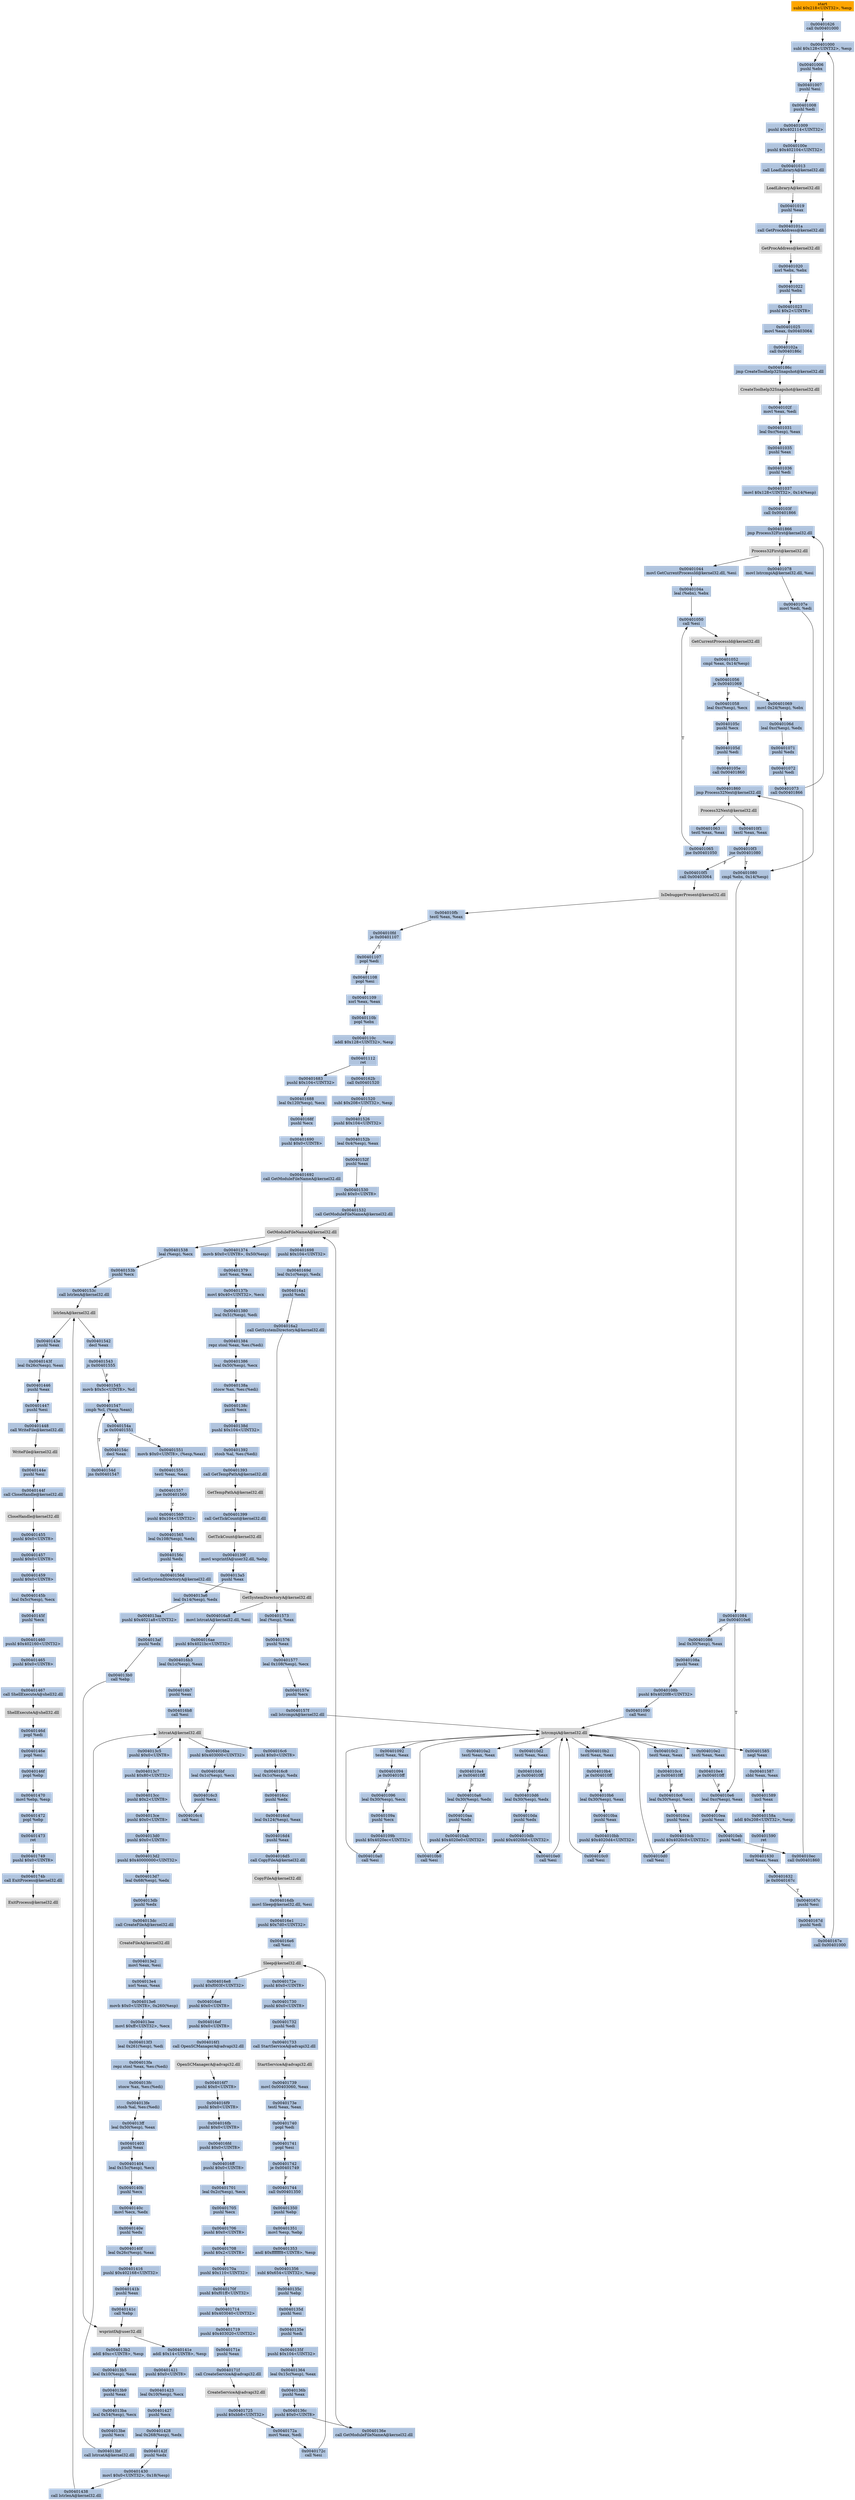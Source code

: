 digraph G {
node[shape=rectangle,style=filled,fillcolor=lightsteelblue,color=lightsteelblue]
bgcolor="transparent"
a0x00401620subl_0x218UINT32_esp[label="start\nsubl $0x218<UINT32>, %esp",fillcolor="orange",color="lightgrey"];
a0x00401626call_0x00401000[label="0x00401626\ncall 0x00401000"];
a0x00401000subl_0x128UINT32_esp[label="0x00401000\nsubl $0x128<UINT32>, %esp"];
a0x00401006pushl_ebx[label="0x00401006\npushl %ebx"];
a0x00401007pushl_esi[label="0x00401007\npushl %esi"];
a0x00401008pushl_edi[label="0x00401008\npushl %edi"];
a0x00401009pushl_0x402114UINT32[label="0x00401009\npushl $0x402114<UINT32>"];
a0x0040100epushl_0x402104UINT32[label="0x0040100e\npushl $0x402104<UINT32>"];
a0x00401013call_LoadLibraryA_kernel32_dll[label="0x00401013\ncall LoadLibraryA@kernel32.dll"];
LoadLibraryA_kernel32_dll[label="LoadLibraryA@kernel32.dll",fillcolor="lightgrey",color="lightgrey"];
a0x00401019pushl_eax[label="0x00401019\npushl %eax"];
a0x0040101acall_GetProcAddress_kernel32_dll[label="0x0040101a\ncall GetProcAddress@kernel32.dll"];
GetProcAddress_kernel32_dll[label="GetProcAddress@kernel32.dll",fillcolor="lightgrey",color="lightgrey"];
a0x00401020xorl_ebx_ebx[label="0x00401020\nxorl %ebx, %ebx"];
a0x00401022pushl_ebx[label="0x00401022\npushl %ebx"];
a0x00401023pushl_0x2UINT8[label="0x00401023\npushl $0x2<UINT8>"];
a0x00401025movl_eax_0x00403064[label="0x00401025\nmovl %eax, 0x00403064"];
a0x0040102acall_0x0040186c[label="0x0040102a\ncall 0x0040186c"];
a0x0040186cjmp_CreateToolhelp32Snapshot_kernel32_dll[label="0x0040186c\njmp CreateToolhelp32Snapshot@kernel32.dll"];
CreateToolhelp32Snapshot_kernel32_dll[label="CreateToolhelp32Snapshot@kernel32.dll",fillcolor="lightgrey",color="lightgrey"];
a0x0040102fmovl_eax_edi[label="0x0040102f\nmovl %eax, %edi"];
a0x00401031leal_0xcesp__eax[label="0x00401031\nleal 0xc(%esp), %eax"];
a0x00401035pushl_eax[label="0x00401035\npushl %eax"];
a0x00401036pushl_edi[label="0x00401036\npushl %edi"];
a0x00401037movl_0x128UINT32_0x14esp_[label="0x00401037\nmovl $0x128<UINT32>, 0x14(%esp)"];
a0x0040103fcall_0x00401866[label="0x0040103f\ncall 0x00401866"];
a0x00401866jmp_Process32First_kernel32_dll[label="0x00401866\njmp Process32First@kernel32.dll"];
Process32First_kernel32_dll[label="Process32First@kernel32.dll",fillcolor="lightgrey",color="lightgrey"];
a0x00401044movl_GetCurrentProcessId_kernel32_dll_esi[label="0x00401044\nmovl GetCurrentProcessId@kernel32.dll, %esi"];
a0x0040104aleal_ebx__ebx[label="0x0040104a\nleal (%ebx), %ebx"];
a0x00401050call_esi[label="0x00401050\ncall %esi"];
GetCurrentProcessId_kernel32_dll[label="GetCurrentProcessId@kernel32.dll",fillcolor="lightgrey",color="lightgrey"];
a0x00401052cmpl_eax_0x14esp_[label="0x00401052\ncmpl %eax, 0x14(%esp)"];
a0x00401056je_0x00401069[label="0x00401056\nje 0x00401069"];
a0x00401058leal_0xcesp__ecx[label="0x00401058\nleal 0xc(%esp), %ecx"];
a0x0040105cpushl_ecx[label="0x0040105c\npushl %ecx"];
a0x0040105dpushl_edi[label="0x0040105d\npushl %edi"];
a0x0040105ecall_0x00401860[label="0x0040105e\ncall 0x00401860"];
a0x00401860jmp_Process32Next_kernel32_dll[label="0x00401860\njmp Process32Next@kernel32.dll"];
Process32Next_kernel32_dll[label="Process32Next@kernel32.dll",fillcolor="lightgrey",color="lightgrey"];
a0x00401063testl_eax_eax[label="0x00401063\ntestl %eax, %eax"];
a0x00401065jne_0x00401050[label="0x00401065\njne 0x00401050"];
a0x00401069movl_0x24esp__ebx[label="0x00401069\nmovl 0x24(%esp), %ebx"];
a0x0040106dleal_0xcesp__edx[label="0x0040106d\nleal 0xc(%esp), %edx"];
a0x00401071pushl_edx[label="0x00401071\npushl %edx"];
a0x00401072pushl_edi[label="0x00401072\npushl %edi"];
a0x00401073call_0x00401866[label="0x00401073\ncall 0x00401866"];
a0x00401078movl_lstrcmpiA_kernel32_dll_esi[label="0x00401078\nmovl lstrcmpiA@kernel32.dll, %esi"];
a0x0040107emovl_edi_edi[label="0x0040107e\nmovl %edi, %edi"];
a0x00401080cmpl_ebx_0x14esp_[label="0x00401080\ncmpl %ebx, 0x14(%esp)"];
a0x00401084jne_0x004010e6[label="0x00401084\njne 0x004010e6"];
a0x004010e6leal_0xcesp__eax[label="0x004010e6\nleal 0xc(%esp), %eax"];
a0x004010eapushl_eax[label="0x004010ea\npushl %eax"];
a0x004010ebpushl_edi[label="0x004010eb\npushl %edi"];
a0x004010eccall_0x00401860[label="0x004010ec\ncall 0x00401860"];
a0x004010f1testl_eax_eax[label="0x004010f1\ntestl %eax, %eax"];
a0x004010f3jne_0x00401080[label="0x004010f3\njne 0x00401080"];
a0x00401086leal_0x30esp__eax[label="0x00401086\nleal 0x30(%esp), %eax"];
a0x0040108apushl_eax[label="0x0040108a\npushl %eax"];
a0x0040108bpushl_0x4020f8UINT32[label="0x0040108b\npushl $0x4020f8<UINT32>"];
a0x00401090call_esi[label="0x00401090\ncall %esi"];
lstrcmpiA_kernel32_dll[label="lstrcmpiA@kernel32.dll",fillcolor="lightgrey",color="lightgrey"];
a0x00401092testl_eax_eax[label="0x00401092\ntestl %eax, %eax"];
a0x00401094je_0x004010ff[label="0x00401094\nje 0x004010ff"];
a0x00401096leal_0x30esp__ecx[label="0x00401096\nleal 0x30(%esp), %ecx"];
a0x0040109apushl_ecx[label="0x0040109a\npushl %ecx"];
a0x0040109bpushl_0x4020ecUINT32[label="0x0040109b\npushl $0x4020ec<UINT32>"];
a0x004010a0call_esi[label="0x004010a0\ncall %esi"];
a0x004010a2testl_eax_eax[label="0x004010a2\ntestl %eax, %eax"];
a0x004010a4je_0x004010ff[label="0x004010a4\nje 0x004010ff"];
a0x004010a6leal_0x30esp__edx[label="0x004010a6\nleal 0x30(%esp), %edx"];
a0x004010aapushl_edx[label="0x004010aa\npushl %edx"];
a0x004010abpushl_0x4020e0UINT32[label="0x004010ab\npushl $0x4020e0<UINT32>"];
a0x004010b0call_esi[label="0x004010b0\ncall %esi"];
a0x004010b2testl_eax_eax[label="0x004010b2\ntestl %eax, %eax"];
a0x004010b4je_0x004010ff[label="0x004010b4\nje 0x004010ff"];
a0x004010b6leal_0x30esp__eax[label="0x004010b6\nleal 0x30(%esp), %eax"];
a0x004010bapushl_eax[label="0x004010ba\npushl %eax"];
a0x004010bbpushl_0x4020d4UINT32[label="0x004010bb\npushl $0x4020d4<UINT32>"];
a0x004010c0call_esi[label="0x004010c0\ncall %esi"];
a0x004010c2testl_eax_eax[label="0x004010c2\ntestl %eax, %eax"];
a0x004010c4je_0x004010ff[label="0x004010c4\nje 0x004010ff"];
a0x004010c6leal_0x30esp__ecx[label="0x004010c6\nleal 0x30(%esp), %ecx"];
a0x004010capushl_ecx[label="0x004010ca\npushl %ecx"];
a0x004010cbpushl_0x4020c8UINT32[label="0x004010cb\npushl $0x4020c8<UINT32>"];
a0x004010d0call_esi[label="0x004010d0\ncall %esi"];
a0x004010d2testl_eax_eax[label="0x004010d2\ntestl %eax, %eax"];
a0x004010d4je_0x004010ff[label="0x004010d4\nje 0x004010ff"];
a0x004010d6leal_0x30esp__edx[label="0x004010d6\nleal 0x30(%esp), %edx"];
a0x004010dapushl_edx[label="0x004010da\npushl %edx"];
a0x004010dbpushl_0x4020b8UINT32[label="0x004010db\npushl $0x4020b8<UINT32>"];
a0x004010e0call_esi[label="0x004010e0\ncall %esi"];
a0x004010e2testl_eax_eax[label="0x004010e2\ntestl %eax, %eax"];
a0x004010e4je_0x004010ff[label="0x004010e4\nje 0x004010ff"];
a0x004010f5call_0x00403064[label="0x004010f5\ncall 0x00403064"];
IsDebuggerPresent_kernel32_dll[label="IsDebuggerPresent@kernel32.dll",fillcolor="lightgrey",color="lightgrey"];
a0x004010fbtestl_eax_eax[label="0x004010fb\ntestl %eax, %eax"];
a0x004010fdje_0x00401107[label="0x004010fd\nje 0x00401107"];
a0x00401107popl_edi[label="0x00401107\npopl %edi"];
a0x00401108popl_esi[label="0x00401108\npopl %esi"];
a0x00401109xorl_eax_eax[label="0x00401109\nxorl %eax, %eax"];
a0x0040110bpopl_ebx[label="0x0040110b\npopl %ebx"];
a0x0040110caddl_0x128UINT32_esp[label="0x0040110c\naddl $0x128<UINT32>, %esp"];
a0x00401112ret[label="0x00401112\nret"];
a0x0040162bcall_0x00401520[label="0x0040162b\ncall 0x00401520"];
a0x00401520subl_0x208UINT32_esp[label="0x00401520\nsubl $0x208<UINT32>, %esp"];
a0x00401526pushl_0x104UINT32[label="0x00401526\npushl $0x104<UINT32>"];
a0x0040152bleal_0x4esp__eax[label="0x0040152b\nleal 0x4(%esp), %eax"];
a0x0040152fpushl_eax[label="0x0040152f\npushl %eax"];
a0x00401530pushl_0x0UINT8[label="0x00401530\npushl $0x0<UINT8>"];
a0x00401532call_GetModuleFileNameA_kernel32_dll[label="0x00401532\ncall GetModuleFileNameA@kernel32.dll"];
GetModuleFileNameA_kernel32_dll[label="GetModuleFileNameA@kernel32.dll",fillcolor="lightgrey",color="lightgrey"];
a0x00401538leal_esp__ecx[label="0x00401538\nleal (%esp), %ecx"];
a0x0040153bpushl_ecx[label="0x0040153b\npushl %ecx"];
a0x0040153ccall_lstrlenA_kernel32_dll[label="0x0040153c\ncall lstrlenA@kernel32.dll"];
lstrlenA_kernel32_dll[label="lstrlenA@kernel32.dll",fillcolor="lightgrey",color="lightgrey"];
a0x00401542decl_eax[label="0x00401542\ndecl %eax"];
a0x00401543js_0x00401555[label="0x00401543\njs 0x00401555"];
a0x00401545movb_0x5cUINT8_cl[label="0x00401545\nmovb $0x5c<UINT8>, %cl"];
a0x00401547cmpb_cl_espeax_[label="0x00401547\ncmpb %cl, (%esp,%eax)"];
a0x0040154aje_0x00401551[label="0x0040154a\nje 0x00401551"];
a0x0040154cdecl_eax[label="0x0040154c\ndecl %eax"];
a0x0040154djns_0x00401547[label="0x0040154d\njns 0x00401547"];
a0x00401551movb_0x0UINT8_espeax_[label="0x00401551\nmovb $0x0<UINT8>, (%esp,%eax)"];
a0x00401555testl_eax_eax[label="0x00401555\ntestl %eax, %eax"];
a0x00401557jne_0x00401560[label="0x00401557\njne 0x00401560"];
a0x00401560pushl_0x104UINT32[label="0x00401560\npushl $0x104<UINT32>"];
a0x00401565leal_0x108esp__edx[label="0x00401565\nleal 0x108(%esp), %edx"];
a0x0040156cpushl_edx[label="0x0040156c\npushl %edx"];
a0x0040156dcall_GetSystemDirectoryA_kernel32_dll[label="0x0040156d\ncall GetSystemDirectoryA@kernel32.dll"];
GetSystemDirectoryA_kernel32_dll[label="GetSystemDirectoryA@kernel32.dll",fillcolor="lightgrey",color="lightgrey"];
a0x00401573leal_esp__eax[label="0x00401573\nleal (%esp), %eax"];
a0x00401576pushl_eax[label="0x00401576\npushl %eax"];
a0x00401577leal_0x108esp__ecx[label="0x00401577\nleal 0x108(%esp), %ecx"];
a0x0040157epushl_ecx[label="0x0040157e\npushl %ecx"];
a0x0040157fcall_lstrcmpiA_kernel32_dll[label="0x0040157f\ncall lstrcmpiA@kernel32.dll"];
a0x00401585negl_eax[label="0x00401585\nnegl %eax"];
a0x00401587sbbl_eax_eax[label="0x00401587\nsbbl %eax, %eax"];
a0x00401589incl_eax[label="0x00401589\nincl %eax"];
a0x0040158aaddl_0x208UINT32_esp[label="0x0040158a\naddl $0x208<UINT32>, %esp"];
a0x00401590ret[label="0x00401590\nret"];
a0x00401630testl_eax_eax[label="0x00401630\ntestl %eax, %eax"];
a0x00401632je_0x0040167c[label="0x00401632\nje 0x0040167c"];
a0x0040167cpushl_esi[label="0x0040167c\npushl %esi"];
a0x0040167dpushl_edi[label="0x0040167d\npushl %edi"];
a0x0040167ecall_0x00401000[label="0x0040167e\ncall 0x00401000"];
a0x00401683pushl_0x104UINT32[label="0x00401683\npushl $0x104<UINT32>"];
a0x00401688leal_0x120esp__ecx[label="0x00401688\nleal 0x120(%esp), %ecx"];
a0x0040168fpushl_ecx[label="0x0040168f\npushl %ecx"];
a0x00401690pushl_0x0UINT8[label="0x00401690\npushl $0x0<UINT8>"];
a0x00401692call_GetModuleFileNameA_kernel32_dll[label="0x00401692\ncall GetModuleFileNameA@kernel32.dll"];
a0x00401698pushl_0x104UINT32[label="0x00401698\npushl $0x104<UINT32>"];
a0x0040169dleal_0x1cesp__edx[label="0x0040169d\nleal 0x1c(%esp), %edx"];
a0x004016a1pushl_edx[label="0x004016a1\npushl %edx"];
a0x004016a2call_GetSystemDirectoryA_kernel32_dll[label="0x004016a2\ncall GetSystemDirectoryA@kernel32.dll"];
a0x004016a8movl_lstrcatA_kernel32_dll_esi[label="0x004016a8\nmovl lstrcatA@kernel32.dll, %esi"];
a0x004016aepushl_0x4021bcUINT32[label="0x004016ae\npushl $0x4021bc<UINT32>"];
a0x004016b3leal_0x1cesp__eax[label="0x004016b3\nleal 0x1c(%esp), %eax"];
a0x004016b7pushl_eax[label="0x004016b7\npushl %eax"];
a0x004016b8call_esi[label="0x004016b8\ncall %esi"];
lstrcatA_kernel32_dll[label="lstrcatA@kernel32.dll",fillcolor="lightgrey",color="lightgrey"];
a0x004016bapushl_0x403000UINT32[label="0x004016ba\npushl $0x403000<UINT32>"];
a0x004016bfleal_0x1cesp__ecx[label="0x004016bf\nleal 0x1c(%esp), %ecx"];
a0x004016c3pushl_ecx[label="0x004016c3\npushl %ecx"];
a0x004016c4call_esi[label="0x004016c4\ncall %esi"];
a0x004016c6pushl_0x0UINT8[label="0x004016c6\npushl $0x0<UINT8>"];
a0x004016c8leal_0x1cesp__edx[label="0x004016c8\nleal 0x1c(%esp), %edx"];
a0x004016ccpushl_edx[label="0x004016cc\npushl %edx"];
a0x004016cdleal_0x124esp__eax[label="0x004016cd\nleal 0x124(%esp), %eax"];
a0x004016d4pushl_eax[label="0x004016d4\npushl %eax"];
a0x004016d5call_CopyFileA_kernel32_dll[label="0x004016d5\ncall CopyFileA@kernel32.dll"];
CopyFileA_kernel32_dll[label="CopyFileA@kernel32.dll",fillcolor="lightgrey",color="lightgrey"];
a0x004016dbmovl_Sleep_kernel32_dll_esi[label="0x004016db\nmovl Sleep@kernel32.dll, %esi"];
a0x004016e1pushl_0x7d0UINT32[label="0x004016e1\npushl $0x7d0<UINT32>"];
a0x004016e6call_esi[label="0x004016e6\ncall %esi"];
Sleep_kernel32_dll[label="Sleep@kernel32.dll",fillcolor="lightgrey",color="lightgrey"];
a0x004016e8pushl_0xf003fUINT32[label="0x004016e8\npushl $0xf003f<UINT32>"];
a0x004016edpushl_0x0UINT8[label="0x004016ed\npushl $0x0<UINT8>"];
a0x004016efpushl_0x0UINT8[label="0x004016ef\npushl $0x0<UINT8>"];
a0x004016f1call_OpenSCManagerA_advapi32_dll[label="0x004016f1\ncall OpenSCManagerA@advapi32.dll"];
OpenSCManagerA_advapi32_dll[label="OpenSCManagerA@advapi32.dll",fillcolor="lightgrey",color="lightgrey"];
a0x004016f7pushl_0x0UINT8[label="0x004016f7\npushl $0x0<UINT8>"];
a0x004016f9pushl_0x0UINT8[label="0x004016f9\npushl $0x0<UINT8>"];
a0x004016fbpushl_0x0UINT8[label="0x004016fb\npushl $0x0<UINT8>"];
a0x004016fdpushl_0x0UINT8[label="0x004016fd\npushl $0x0<UINT8>"];
a0x004016ffpushl_0x0UINT8[label="0x004016ff\npushl $0x0<UINT8>"];
a0x00401701leal_0x2cesp__ecx[label="0x00401701\nleal 0x2c(%esp), %ecx"];
a0x00401705pushl_ecx[label="0x00401705\npushl %ecx"];
a0x00401706pushl_0x0UINT8[label="0x00401706\npushl $0x0<UINT8>"];
a0x00401708pushl_0x2UINT8[label="0x00401708\npushl $0x2<UINT8>"];
a0x0040170apushl_0x110UINT32[label="0x0040170a\npushl $0x110<UINT32>"];
a0x0040170fpushl_0xf01ffUINT32[label="0x0040170f\npushl $0xf01ff<UINT32>"];
a0x00401714pushl_0x403040UINT32[label="0x00401714\npushl $0x403040<UINT32>"];
a0x00401719pushl_0x403020UINT32[label="0x00401719\npushl $0x403020<UINT32>"];
a0x0040171epushl_eax[label="0x0040171e\npushl %eax"];
a0x0040171fcall_CreateServiceA_advapi32_dll[label="0x0040171f\ncall CreateServiceA@advapi32.dll"];
CreateServiceA_advapi32_dll[label="CreateServiceA@advapi32.dll",fillcolor="lightgrey",color="lightgrey"];
a0x00401725pushl_0xbb8UINT32[label="0x00401725\npushl $0xbb8<UINT32>"];
a0x0040172amovl_eax_edi[label="0x0040172a\nmovl %eax, %edi"];
a0x0040172ccall_esi[label="0x0040172c\ncall %esi"];
a0x0040172epushl_0x0UINT8[label="0x0040172e\npushl $0x0<UINT8>"];
a0x00401730pushl_0x0UINT8[label="0x00401730\npushl $0x0<UINT8>"];
a0x00401732pushl_edi[label="0x00401732\npushl %edi"];
a0x00401733call_StartServiceA_advapi32_dll[label="0x00401733\ncall StartServiceA@advapi32.dll"];
StartServiceA_advapi32_dll[label="StartServiceA@advapi32.dll",fillcolor="lightgrey",color="lightgrey"];
a0x00401739movl_0x00403060_eax[label="0x00401739\nmovl 0x00403060, %eax"];
a0x0040173etestl_eax_eax[label="0x0040173e\ntestl %eax, %eax"];
a0x00401740popl_edi[label="0x00401740\npopl %edi"];
a0x00401741popl_esi[label="0x00401741\npopl %esi"];
a0x00401742je_0x00401749[label="0x00401742\nje 0x00401749"];
a0x00401744call_0x00401350[label="0x00401744\ncall 0x00401350"];
a0x00401350pushl_ebp[label="0x00401350\npushl %ebp"];
a0x00401351movl_esp_ebp[label="0x00401351\nmovl %esp, %ebp"];
a0x00401353andl_0xfffffff8UINT8_esp[label="0x00401353\nandl $0xfffffff8<UINT8>, %esp"];
a0x00401356subl_0x654UINT32_esp[label="0x00401356\nsubl $0x654<UINT32>, %esp"];
a0x0040135cpushl_ebp[label="0x0040135c\npushl %ebp"];
a0x0040135dpushl_esi[label="0x0040135d\npushl %esi"];
a0x0040135epushl_edi[label="0x0040135e\npushl %edi"];
a0x0040135fpushl_0x104UINT32[label="0x0040135f\npushl $0x104<UINT32>"];
a0x00401364leal_0x15cesp__eax[label="0x00401364\nleal 0x15c(%esp), %eax"];
a0x0040136bpushl_eax[label="0x0040136b\npushl %eax"];
a0x0040136cpushl_0x0UINT8[label="0x0040136c\npushl $0x0<UINT8>"];
a0x0040136ecall_GetModuleFileNameA_kernel32_dll[label="0x0040136e\ncall GetModuleFileNameA@kernel32.dll"];
a0x00401374movb_0x0UINT8_0x50esp_[label="0x00401374\nmovb $0x0<UINT8>, 0x50(%esp)"];
a0x00401379xorl_eax_eax[label="0x00401379\nxorl %eax, %eax"];
a0x0040137bmovl_0x40UINT32_ecx[label="0x0040137b\nmovl $0x40<UINT32>, %ecx"];
a0x00401380leal_0x51esp__edi[label="0x00401380\nleal 0x51(%esp), %edi"];
a0x00401384repz_stosl_eax_es_edi_[label="0x00401384\nrepz stosl %eax, %es:(%edi)"];
a0x00401386leal_0x50esp__ecx[label="0x00401386\nleal 0x50(%esp), %ecx"];
a0x0040138astosw_ax_es_edi_[label="0x0040138a\nstosw %ax, %es:(%edi)"];
a0x0040138cpushl_ecx[label="0x0040138c\npushl %ecx"];
a0x0040138dpushl_0x104UINT32[label="0x0040138d\npushl $0x104<UINT32>"];
a0x00401392stosb_al_es_edi_[label="0x00401392\nstosb %al, %es:(%edi)"];
a0x00401393call_GetTempPathA_kernel32_dll[label="0x00401393\ncall GetTempPathA@kernel32.dll"];
GetTempPathA_kernel32_dll[label="GetTempPathA@kernel32.dll",fillcolor="lightgrey",color="lightgrey"];
a0x00401399call_GetTickCount_kernel32_dll[label="0x00401399\ncall GetTickCount@kernel32.dll"];
GetTickCount_kernel32_dll[label="GetTickCount@kernel32.dll",fillcolor="lightgrey",color="lightgrey"];
a0x0040139fmovl_wsprintfA_user32_dll_ebp[label="0x0040139f\nmovl wsprintfA@user32.dll, %ebp"];
a0x004013a5pushl_eax[label="0x004013a5\npushl %eax"];
a0x004013a6leal_0x14esp__edx[label="0x004013a6\nleal 0x14(%esp), %edx"];
a0x004013aapushl_0x4021a8UINT32[label="0x004013aa\npushl $0x4021a8<UINT32>"];
a0x004013afpushl_edx[label="0x004013af\npushl %edx"];
a0x004013b0call_ebp[label="0x004013b0\ncall %ebp"];
wsprintfA_user32_dll[label="wsprintfA@user32.dll",fillcolor="lightgrey",color="lightgrey"];
a0x004013b2addl_0xcUINT8_esp[label="0x004013b2\naddl $0xc<UINT8>, %esp"];
a0x004013b5leal_0x10esp__eax[label="0x004013b5\nleal 0x10(%esp), %eax"];
a0x004013b9pushl_eax[label="0x004013b9\npushl %eax"];
a0x004013baleal_0x54esp__ecx[label="0x004013ba\nleal 0x54(%esp), %ecx"];
a0x004013bepushl_ecx[label="0x004013be\npushl %ecx"];
a0x004013bfcall_lstrcatA_kernel32_dll[label="0x004013bf\ncall lstrcatA@kernel32.dll"];
a0x004013c5pushl_0x0UINT8[label="0x004013c5\npushl $0x0<UINT8>"];
a0x004013c7pushl_0x80UINT32[label="0x004013c7\npushl $0x80<UINT32>"];
a0x004013ccpushl_0x2UINT8[label="0x004013cc\npushl $0x2<UINT8>"];
a0x004013cepushl_0x0UINT8[label="0x004013ce\npushl $0x0<UINT8>"];
a0x004013d0pushl_0x0UINT8[label="0x004013d0\npushl $0x0<UINT8>"];
a0x004013d2pushl_0x40000000UINT32[label="0x004013d2\npushl $0x40000000<UINT32>"];
a0x004013d7leal_0x68esp__edx[label="0x004013d7\nleal 0x68(%esp), %edx"];
a0x004013dbpushl_edx[label="0x004013db\npushl %edx"];
a0x004013dccall_CreateFileA_kernel32_dll[label="0x004013dc\ncall CreateFileA@kernel32.dll"];
CreateFileA_kernel32_dll[label="CreateFileA@kernel32.dll",fillcolor="lightgrey",color="lightgrey"];
a0x004013e2movl_eax_esi[label="0x004013e2\nmovl %eax, %esi"];
a0x004013e4xorl_eax_eax[label="0x004013e4\nxorl %eax, %eax"];
a0x004013e6movb_0x0UINT8_0x260esp_[label="0x004013e6\nmovb $0x0<UINT8>, 0x260(%esp)"];
a0x004013eemovl_0xffUINT32_ecx[label="0x004013ee\nmovl $0xff<UINT32>, %ecx"];
a0x004013f3leal_0x261esp__edi[label="0x004013f3\nleal 0x261(%esp), %edi"];
a0x004013farepz_stosl_eax_es_edi_[label="0x004013fa\nrepz stosl %eax, %es:(%edi)"];
a0x004013fcstosw_ax_es_edi_[label="0x004013fc\nstosw %ax, %es:(%edi)"];
a0x004013festosb_al_es_edi_[label="0x004013fe\nstosb %al, %es:(%edi)"];
a0x004013ffleal_0x50esp__eax[label="0x004013ff\nleal 0x50(%esp), %eax"];
a0x00401403pushl_eax[label="0x00401403\npushl %eax"];
a0x00401404leal_0x15cesp__ecx[label="0x00401404\nleal 0x15c(%esp), %ecx"];
a0x0040140bpushl_ecx[label="0x0040140b\npushl %ecx"];
a0x0040140cmovl_ecx_edx[label="0x0040140c\nmovl %ecx, %edx"];
a0x0040140epushl_edx[label="0x0040140e\npushl %edx"];
a0x0040140fleal_0x26cesp__eax[label="0x0040140f\nleal 0x26c(%esp), %eax"];
a0x00401416pushl_0x402168UINT32[label="0x00401416\npushl $0x402168<UINT32>"];
a0x0040141bpushl_eax[label="0x0040141b\npushl %eax"];
a0x0040141ccall_ebp[label="0x0040141c\ncall %ebp"];
a0x0040141eaddl_0x14UINT8_esp[label="0x0040141e\naddl $0x14<UINT8>, %esp"];
a0x00401421pushl_0x0UINT8[label="0x00401421\npushl $0x0<UINT8>"];
a0x00401423leal_0x10esp__ecx[label="0x00401423\nleal 0x10(%esp), %ecx"];
a0x00401427pushl_ecx[label="0x00401427\npushl %ecx"];
a0x00401428leal_0x268esp__edx[label="0x00401428\nleal 0x268(%esp), %edx"];
a0x0040142fpushl_edx[label="0x0040142f\npushl %edx"];
a0x00401430movl_0x0UINT32_0x18esp_[label="0x00401430\nmovl $0x0<UINT32>, 0x18(%esp)"];
a0x00401438call_lstrlenA_kernel32_dll[label="0x00401438\ncall lstrlenA@kernel32.dll"];
a0x0040143epushl_eax[label="0x0040143e\npushl %eax"];
a0x0040143fleal_0x26cesp__eax[label="0x0040143f\nleal 0x26c(%esp), %eax"];
a0x00401446pushl_eax[label="0x00401446\npushl %eax"];
a0x00401447pushl_esi[label="0x00401447\npushl %esi"];
a0x00401448call_WriteFile_kernel32_dll[label="0x00401448\ncall WriteFile@kernel32.dll"];
WriteFile_kernel32_dll[label="WriteFile@kernel32.dll",fillcolor="lightgrey",color="lightgrey"];
a0x0040144epushl_esi[label="0x0040144e\npushl %esi"];
a0x0040144fcall_CloseHandle_kernel32_dll[label="0x0040144f\ncall CloseHandle@kernel32.dll"];
CloseHandle_kernel32_dll[label="CloseHandle@kernel32.dll",fillcolor="lightgrey",color="lightgrey"];
a0x00401455pushl_0x0UINT8[label="0x00401455\npushl $0x0<UINT8>"];
a0x00401457pushl_0x0UINT8[label="0x00401457\npushl $0x0<UINT8>"];
a0x00401459pushl_0x0UINT8[label="0x00401459\npushl $0x0<UINT8>"];
a0x0040145bleal_0x5cesp__ecx[label="0x0040145b\nleal 0x5c(%esp), %ecx"];
a0x0040145fpushl_ecx[label="0x0040145f\npushl %ecx"];
a0x00401460pushl_0x402160UINT32[label="0x00401460\npushl $0x402160<UINT32>"];
a0x00401465pushl_0x0UINT8[label="0x00401465\npushl $0x0<UINT8>"];
a0x00401467call_ShellExecuteA_shell32_dll[label="0x00401467\ncall ShellExecuteA@shell32.dll"];
ShellExecuteA_shell32_dll[label="ShellExecuteA@shell32.dll",fillcolor="lightgrey",color="lightgrey"];
a0x0040146dpopl_edi[label="0x0040146d\npopl %edi"];
a0x0040146epopl_esi[label="0x0040146e\npopl %esi"];
a0x0040146fpopl_ebp[label="0x0040146f\npopl %ebp"];
a0x00401470movl_ebp_esp[label="0x00401470\nmovl %ebp, %esp"];
a0x00401472popl_ebp[label="0x00401472\npopl %ebp"];
a0x00401473ret[label="0x00401473\nret"];
a0x00401749pushl_0x0UINT8[label="0x00401749\npushl $0x0<UINT8>"];
a0x0040174bcall_ExitProcess_kernel32_dll[label="0x0040174b\ncall ExitProcess@kernel32.dll"];
ExitProcess_kernel32_dll[label="ExitProcess@kernel32.dll",fillcolor="lightgrey",color="lightgrey"];
a0x00401620subl_0x218UINT32_esp -> a0x00401626call_0x00401000 [color="#000000"];
a0x00401626call_0x00401000 -> a0x00401000subl_0x128UINT32_esp [color="#000000"];
a0x00401000subl_0x128UINT32_esp -> a0x00401006pushl_ebx [color="#000000"];
a0x00401006pushl_ebx -> a0x00401007pushl_esi [color="#000000"];
a0x00401007pushl_esi -> a0x00401008pushl_edi [color="#000000"];
a0x00401008pushl_edi -> a0x00401009pushl_0x402114UINT32 [color="#000000"];
a0x00401009pushl_0x402114UINT32 -> a0x0040100epushl_0x402104UINT32 [color="#000000"];
a0x0040100epushl_0x402104UINT32 -> a0x00401013call_LoadLibraryA_kernel32_dll [color="#000000"];
a0x00401013call_LoadLibraryA_kernel32_dll -> LoadLibraryA_kernel32_dll [color="#000000"];
LoadLibraryA_kernel32_dll -> a0x00401019pushl_eax [color="#000000"];
a0x00401019pushl_eax -> a0x0040101acall_GetProcAddress_kernel32_dll [color="#000000"];
a0x0040101acall_GetProcAddress_kernel32_dll -> GetProcAddress_kernel32_dll [color="#000000"];
GetProcAddress_kernel32_dll -> a0x00401020xorl_ebx_ebx [color="#000000"];
a0x00401020xorl_ebx_ebx -> a0x00401022pushl_ebx [color="#000000"];
a0x00401022pushl_ebx -> a0x00401023pushl_0x2UINT8 [color="#000000"];
a0x00401023pushl_0x2UINT8 -> a0x00401025movl_eax_0x00403064 [color="#000000"];
a0x00401025movl_eax_0x00403064 -> a0x0040102acall_0x0040186c [color="#000000"];
a0x0040102acall_0x0040186c -> a0x0040186cjmp_CreateToolhelp32Snapshot_kernel32_dll [color="#000000"];
a0x0040186cjmp_CreateToolhelp32Snapshot_kernel32_dll -> CreateToolhelp32Snapshot_kernel32_dll [color="#000000"];
CreateToolhelp32Snapshot_kernel32_dll -> a0x0040102fmovl_eax_edi [color="#000000"];
a0x0040102fmovl_eax_edi -> a0x00401031leal_0xcesp__eax [color="#000000"];
a0x00401031leal_0xcesp__eax -> a0x00401035pushl_eax [color="#000000"];
a0x00401035pushl_eax -> a0x00401036pushl_edi [color="#000000"];
a0x00401036pushl_edi -> a0x00401037movl_0x128UINT32_0x14esp_ [color="#000000"];
a0x00401037movl_0x128UINT32_0x14esp_ -> a0x0040103fcall_0x00401866 [color="#000000"];
a0x0040103fcall_0x00401866 -> a0x00401866jmp_Process32First_kernel32_dll [color="#000000"];
a0x00401866jmp_Process32First_kernel32_dll -> Process32First_kernel32_dll [color="#000000"];
Process32First_kernel32_dll -> a0x00401044movl_GetCurrentProcessId_kernel32_dll_esi [color="#000000"];
a0x00401044movl_GetCurrentProcessId_kernel32_dll_esi -> a0x0040104aleal_ebx__ebx [color="#000000"];
a0x0040104aleal_ebx__ebx -> a0x00401050call_esi [color="#000000"];
a0x00401050call_esi -> GetCurrentProcessId_kernel32_dll [color="#000000"];
GetCurrentProcessId_kernel32_dll -> a0x00401052cmpl_eax_0x14esp_ [color="#000000"];
a0x00401052cmpl_eax_0x14esp_ -> a0x00401056je_0x00401069 [color="#000000"];
a0x00401056je_0x00401069 -> a0x00401058leal_0xcesp__ecx [color="#000000",label="F"];
a0x00401058leal_0xcesp__ecx -> a0x0040105cpushl_ecx [color="#000000"];
a0x0040105cpushl_ecx -> a0x0040105dpushl_edi [color="#000000"];
a0x0040105dpushl_edi -> a0x0040105ecall_0x00401860 [color="#000000"];
a0x0040105ecall_0x00401860 -> a0x00401860jmp_Process32Next_kernel32_dll [color="#000000"];
a0x00401860jmp_Process32Next_kernel32_dll -> Process32Next_kernel32_dll [color="#000000"];
Process32Next_kernel32_dll -> a0x00401063testl_eax_eax [color="#000000"];
a0x00401063testl_eax_eax -> a0x00401065jne_0x00401050 [color="#000000"];
a0x00401065jne_0x00401050 -> a0x00401050call_esi [color="#000000",label="T"];
a0x00401056je_0x00401069 -> a0x00401069movl_0x24esp__ebx [color="#000000",label="T"];
a0x00401069movl_0x24esp__ebx -> a0x0040106dleal_0xcesp__edx [color="#000000"];
a0x0040106dleal_0xcesp__edx -> a0x00401071pushl_edx [color="#000000"];
a0x00401071pushl_edx -> a0x00401072pushl_edi [color="#000000"];
a0x00401072pushl_edi -> a0x00401073call_0x00401866 [color="#000000"];
a0x00401073call_0x00401866 -> a0x00401866jmp_Process32First_kernel32_dll [color="#000000"];
Process32First_kernel32_dll -> a0x00401078movl_lstrcmpiA_kernel32_dll_esi [color="#000000"];
a0x00401078movl_lstrcmpiA_kernel32_dll_esi -> a0x0040107emovl_edi_edi [color="#000000"];
a0x0040107emovl_edi_edi -> a0x00401080cmpl_ebx_0x14esp_ [color="#000000"];
a0x00401080cmpl_ebx_0x14esp_ -> a0x00401084jne_0x004010e6 [color="#000000"];
a0x00401084jne_0x004010e6 -> a0x004010e6leal_0xcesp__eax [color="#000000",label="T"];
a0x004010e6leal_0xcesp__eax -> a0x004010eapushl_eax [color="#000000"];
a0x004010eapushl_eax -> a0x004010ebpushl_edi [color="#000000"];
a0x004010ebpushl_edi -> a0x004010eccall_0x00401860 [color="#000000"];
a0x004010eccall_0x00401860 -> a0x00401860jmp_Process32Next_kernel32_dll [color="#000000"];
Process32Next_kernel32_dll -> a0x004010f1testl_eax_eax [color="#000000"];
a0x004010f1testl_eax_eax -> a0x004010f3jne_0x00401080 [color="#000000"];
a0x004010f3jne_0x00401080 -> a0x00401080cmpl_ebx_0x14esp_ [color="#000000",label="T"];
a0x00401084jne_0x004010e6 -> a0x00401086leal_0x30esp__eax [color="#000000",label="F"];
a0x00401086leal_0x30esp__eax -> a0x0040108apushl_eax [color="#000000"];
a0x0040108apushl_eax -> a0x0040108bpushl_0x4020f8UINT32 [color="#000000"];
a0x0040108bpushl_0x4020f8UINT32 -> a0x00401090call_esi [color="#000000"];
a0x00401090call_esi -> lstrcmpiA_kernel32_dll [color="#000000"];
lstrcmpiA_kernel32_dll -> a0x00401092testl_eax_eax [color="#000000"];
a0x00401092testl_eax_eax -> a0x00401094je_0x004010ff [color="#000000"];
a0x00401094je_0x004010ff -> a0x00401096leal_0x30esp__ecx [color="#000000",label="F"];
a0x00401096leal_0x30esp__ecx -> a0x0040109apushl_ecx [color="#000000"];
a0x0040109apushl_ecx -> a0x0040109bpushl_0x4020ecUINT32 [color="#000000"];
a0x0040109bpushl_0x4020ecUINT32 -> a0x004010a0call_esi [color="#000000"];
a0x004010a0call_esi -> lstrcmpiA_kernel32_dll [color="#000000"];
lstrcmpiA_kernel32_dll -> a0x004010a2testl_eax_eax [color="#000000"];
a0x004010a2testl_eax_eax -> a0x004010a4je_0x004010ff [color="#000000"];
a0x004010a4je_0x004010ff -> a0x004010a6leal_0x30esp__edx [color="#000000",label="F"];
a0x004010a6leal_0x30esp__edx -> a0x004010aapushl_edx [color="#000000"];
a0x004010aapushl_edx -> a0x004010abpushl_0x4020e0UINT32 [color="#000000"];
a0x004010abpushl_0x4020e0UINT32 -> a0x004010b0call_esi [color="#000000"];
a0x004010b0call_esi -> lstrcmpiA_kernel32_dll [color="#000000"];
lstrcmpiA_kernel32_dll -> a0x004010b2testl_eax_eax [color="#000000"];
a0x004010b2testl_eax_eax -> a0x004010b4je_0x004010ff [color="#000000"];
a0x004010b4je_0x004010ff -> a0x004010b6leal_0x30esp__eax [color="#000000",label="F"];
a0x004010b6leal_0x30esp__eax -> a0x004010bapushl_eax [color="#000000"];
a0x004010bapushl_eax -> a0x004010bbpushl_0x4020d4UINT32 [color="#000000"];
a0x004010bbpushl_0x4020d4UINT32 -> a0x004010c0call_esi [color="#000000"];
a0x004010c0call_esi -> lstrcmpiA_kernel32_dll [color="#000000"];
lstrcmpiA_kernel32_dll -> a0x004010c2testl_eax_eax [color="#000000"];
a0x004010c2testl_eax_eax -> a0x004010c4je_0x004010ff [color="#000000"];
a0x004010c4je_0x004010ff -> a0x004010c6leal_0x30esp__ecx [color="#000000",label="F"];
a0x004010c6leal_0x30esp__ecx -> a0x004010capushl_ecx [color="#000000"];
a0x004010capushl_ecx -> a0x004010cbpushl_0x4020c8UINT32 [color="#000000"];
a0x004010cbpushl_0x4020c8UINT32 -> a0x004010d0call_esi [color="#000000"];
a0x004010d0call_esi -> lstrcmpiA_kernel32_dll [color="#000000"];
lstrcmpiA_kernel32_dll -> a0x004010d2testl_eax_eax [color="#000000"];
a0x004010d2testl_eax_eax -> a0x004010d4je_0x004010ff [color="#000000"];
a0x004010d4je_0x004010ff -> a0x004010d6leal_0x30esp__edx [color="#000000",label="F"];
a0x004010d6leal_0x30esp__edx -> a0x004010dapushl_edx [color="#000000"];
a0x004010dapushl_edx -> a0x004010dbpushl_0x4020b8UINT32 [color="#000000"];
a0x004010dbpushl_0x4020b8UINT32 -> a0x004010e0call_esi [color="#000000"];
a0x004010e0call_esi -> lstrcmpiA_kernel32_dll [color="#000000"];
lstrcmpiA_kernel32_dll -> a0x004010e2testl_eax_eax [color="#000000"];
a0x004010e2testl_eax_eax -> a0x004010e4je_0x004010ff [color="#000000"];
a0x004010e4je_0x004010ff -> a0x004010e6leal_0xcesp__eax [color="#000000",label="F"];
a0x004010f3jne_0x00401080 -> a0x004010f5call_0x00403064 [color="#000000",label="F"];
a0x004010f5call_0x00403064 -> IsDebuggerPresent_kernel32_dll [color="#000000"];
IsDebuggerPresent_kernel32_dll -> a0x004010fbtestl_eax_eax [color="#000000"];
a0x004010fbtestl_eax_eax -> a0x004010fdje_0x00401107 [color="#000000"];
a0x004010fdje_0x00401107 -> a0x00401107popl_edi [color="#000000",label="T"];
a0x00401107popl_edi -> a0x00401108popl_esi [color="#000000"];
a0x00401108popl_esi -> a0x00401109xorl_eax_eax [color="#000000"];
a0x00401109xorl_eax_eax -> a0x0040110bpopl_ebx [color="#000000"];
a0x0040110bpopl_ebx -> a0x0040110caddl_0x128UINT32_esp [color="#000000"];
a0x0040110caddl_0x128UINT32_esp -> a0x00401112ret [color="#000000"];
a0x00401112ret -> a0x0040162bcall_0x00401520 [color="#000000"];
a0x0040162bcall_0x00401520 -> a0x00401520subl_0x208UINT32_esp [color="#000000"];
a0x00401520subl_0x208UINT32_esp -> a0x00401526pushl_0x104UINT32 [color="#000000"];
a0x00401526pushl_0x104UINT32 -> a0x0040152bleal_0x4esp__eax [color="#000000"];
a0x0040152bleal_0x4esp__eax -> a0x0040152fpushl_eax [color="#000000"];
a0x0040152fpushl_eax -> a0x00401530pushl_0x0UINT8 [color="#000000"];
a0x00401530pushl_0x0UINT8 -> a0x00401532call_GetModuleFileNameA_kernel32_dll [color="#000000"];
a0x00401532call_GetModuleFileNameA_kernel32_dll -> GetModuleFileNameA_kernel32_dll [color="#000000"];
GetModuleFileNameA_kernel32_dll -> a0x00401538leal_esp__ecx [color="#000000"];
a0x00401538leal_esp__ecx -> a0x0040153bpushl_ecx [color="#000000"];
a0x0040153bpushl_ecx -> a0x0040153ccall_lstrlenA_kernel32_dll [color="#000000"];
a0x0040153ccall_lstrlenA_kernel32_dll -> lstrlenA_kernel32_dll [color="#000000"];
lstrlenA_kernel32_dll -> a0x00401542decl_eax [color="#000000"];
a0x00401542decl_eax -> a0x00401543js_0x00401555 [color="#000000"];
a0x00401543js_0x00401555 -> a0x00401545movb_0x5cUINT8_cl [color="#000000",label="F"];
a0x00401545movb_0x5cUINT8_cl -> a0x00401547cmpb_cl_espeax_ [color="#000000"];
a0x00401547cmpb_cl_espeax_ -> a0x0040154aje_0x00401551 [color="#000000"];
a0x0040154aje_0x00401551 -> a0x0040154cdecl_eax [color="#000000",label="F"];
a0x0040154cdecl_eax -> a0x0040154djns_0x00401547 [color="#000000"];
a0x0040154djns_0x00401547 -> a0x00401547cmpb_cl_espeax_ [color="#000000",label="T"];
a0x0040154aje_0x00401551 -> a0x00401551movb_0x0UINT8_espeax_ [color="#000000",label="T"];
a0x00401551movb_0x0UINT8_espeax_ -> a0x00401555testl_eax_eax [color="#000000"];
a0x00401555testl_eax_eax -> a0x00401557jne_0x00401560 [color="#000000"];
a0x00401557jne_0x00401560 -> a0x00401560pushl_0x104UINT32 [color="#000000",label="T"];
a0x00401560pushl_0x104UINT32 -> a0x00401565leal_0x108esp__edx [color="#000000"];
a0x00401565leal_0x108esp__edx -> a0x0040156cpushl_edx [color="#000000"];
a0x0040156cpushl_edx -> a0x0040156dcall_GetSystemDirectoryA_kernel32_dll [color="#000000"];
a0x0040156dcall_GetSystemDirectoryA_kernel32_dll -> GetSystemDirectoryA_kernel32_dll [color="#000000"];
GetSystemDirectoryA_kernel32_dll -> a0x00401573leal_esp__eax [color="#000000"];
a0x00401573leal_esp__eax -> a0x00401576pushl_eax [color="#000000"];
a0x00401576pushl_eax -> a0x00401577leal_0x108esp__ecx [color="#000000"];
a0x00401577leal_0x108esp__ecx -> a0x0040157epushl_ecx [color="#000000"];
a0x0040157epushl_ecx -> a0x0040157fcall_lstrcmpiA_kernel32_dll [color="#000000"];
a0x0040157fcall_lstrcmpiA_kernel32_dll -> lstrcmpiA_kernel32_dll [color="#000000"];
lstrcmpiA_kernel32_dll -> a0x00401585negl_eax [color="#000000"];
a0x00401585negl_eax -> a0x00401587sbbl_eax_eax [color="#000000"];
a0x00401587sbbl_eax_eax -> a0x00401589incl_eax [color="#000000"];
a0x00401589incl_eax -> a0x0040158aaddl_0x208UINT32_esp [color="#000000"];
a0x0040158aaddl_0x208UINT32_esp -> a0x00401590ret [color="#000000"];
a0x00401590ret -> a0x00401630testl_eax_eax [color="#000000"];
a0x00401630testl_eax_eax -> a0x00401632je_0x0040167c [color="#000000"];
a0x00401632je_0x0040167c -> a0x0040167cpushl_esi [color="#000000",label="T"];
a0x0040167cpushl_esi -> a0x0040167dpushl_edi [color="#000000"];
a0x0040167dpushl_edi -> a0x0040167ecall_0x00401000 [color="#000000"];
a0x0040167ecall_0x00401000 -> a0x00401000subl_0x128UINT32_esp [color="#000000"];
a0x00401112ret -> a0x00401683pushl_0x104UINT32 [color="#000000"];
a0x00401683pushl_0x104UINT32 -> a0x00401688leal_0x120esp__ecx [color="#000000"];
a0x00401688leal_0x120esp__ecx -> a0x0040168fpushl_ecx [color="#000000"];
a0x0040168fpushl_ecx -> a0x00401690pushl_0x0UINT8 [color="#000000"];
a0x00401690pushl_0x0UINT8 -> a0x00401692call_GetModuleFileNameA_kernel32_dll [color="#000000"];
a0x00401692call_GetModuleFileNameA_kernel32_dll -> GetModuleFileNameA_kernel32_dll [color="#000000"];
GetModuleFileNameA_kernel32_dll -> a0x00401698pushl_0x104UINT32 [color="#000000"];
a0x00401698pushl_0x104UINT32 -> a0x0040169dleal_0x1cesp__edx [color="#000000"];
a0x0040169dleal_0x1cesp__edx -> a0x004016a1pushl_edx [color="#000000"];
a0x004016a1pushl_edx -> a0x004016a2call_GetSystemDirectoryA_kernel32_dll [color="#000000"];
a0x004016a2call_GetSystemDirectoryA_kernel32_dll -> GetSystemDirectoryA_kernel32_dll [color="#000000"];
GetSystemDirectoryA_kernel32_dll -> a0x004016a8movl_lstrcatA_kernel32_dll_esi [color="#000000"];
a0x004016a8movl_lstrcatA_kernel32_dll_esi -> a0x004016aepushl_0x4021bcUINT32 [color="#000000"];
a0x004016aepushl_0x4021bcUINT32 -> a0x004016b3leal_0x1cesp__eax [color="#000000"];
a0x004016b3leal_0x1cesp__eax -> a0x004016b7pushl_eax [color="#000000"];
a0x004016b7pushl_eax -> a0x004016b8call_esi [color="#000000"];
a0x004016b8call_esi -> lstrcatA_kernel32_dll [color="#000000"];
lstrcatA_kernel32_dll -> a0x004016bapushl_0x403000UINT32 [color="#000000"];
a0x004016bapushl_0x403000UINT32 -> a0x004016bfleal_0x1cesp__ecx [color="#000000"];
a0x004016bfleal_0x1cesp__ecx -> a0x004016c3pushl_ecx [color="#000000"];
a0x004016c3pushl_ecx -> a0x004016c4call_esi [color="#000000"];
a0x004016c4call_esi -> lstrcatA_kernel32_dll [color="#000000"];
lstrcatA_kernel32_dll -> a0x004016c6pushl_0x0UINT8 [color="#000000"];
a0x004016c6pushl_0x0UINT8 -> a0x004016c8leal_0x1cesp__edx [color="#000000"];
a0x004016c8leal_0x1cesp__edx -> a0x004016ccpushl_edx [color="#000000"];
a0x004016ccpushl_edx -> a0x004016cdleal_0x124esp__eax [color="#000000"];
a0x004016cdleal_0x124esp__eax -> a0x004016d4pushl_eax [color="#000000"];
a0x004016d4pushl_eax -> a0x004016d5call_CopyFileA_kernel32_dll [color="#000000"];
a0x004016d5call_CopyFileA_kernel32_dll -> CopyFileA_kernel32_dll [color="#000000"];
CopyFileA_kernel32_dll -> a0x004016dbmovl_Sleep_kernel32_dll_esi [color="#000000"];
a0x004016dbmovl_Sleep_kernel32_dll_esi -> a0x004016e1pushl_0x7d0UINT32 [color="#000000"];
a0x004016e1pushl_0x7d0UINT32 -> a0x004016e6call_esi [color="#000000"];
a0x004016e6call_esi -> Sleep_kernel32_dll [color="#000000"];
Sleep_kernel32_dll -> a0x004016e8pushl_0xf003fUINT32 [color="#000000"];
a0x004016e8pushl_0xf003fUINT32 -> a0x004016edpushl_0x0UINT8 [color="#000000"];
a0x004016edpushl_0x0UINT8 -> a0x004016efpushl_0x0UINT8 [color="#000000"];
a0x004016efpushl_0x0UINT8 -> a0x004016f1call_OpenSCManagerA_advapi32_dll [color="#000000"];
a0x004016f1call_OpenSCManagerA_advapi32_dll -> OpenSCManagerA_advapi32_dll [color="#000000"];
OpenSCManagerA_advapi32_dll -> a0x004016f7pushl_0x0UINT8 [color="#000000"];
a0x004016f7pushl_0x0UINT8 -> a0x004016f9pushl_0x0UINT8 [color="#000000"];
a0x004016f9pushl_0x0UINT8 -> a0x004016fbpushl_0x0UINT8 [color="#000000"];
a0x004016fbpushl_0x0UINT8 -> a0x004016fdpushl_0x0UINT8 [color="#000000"];
a0x004016fdpushl_0x0UINT8 -> a0x004016ffpushl_0x0UINT8 [color="#000000"];
a0x004016ffpushl_0x0UINT8 -> a0x00401701leal_0x2cesp__ecx [color="#000000"];
a0x00401701leal_0x2cesp__ecx -> a0x00401705pushl_ecx [color="#000000"];
a0x00401705pushl_ecx -> a0x00401706pushl_0x0UINT8 [color="#000000"];
a0x00401706pushl_0x0UINT8 -> a0x00401708pushl_0x2UINT8 [color="#000000"];
a0x00401708pushl_0x2UINT8 -> a0x0040170apushl_0x110UINT32 [color="#000000"];
a0x0040170apushl_0x110UINT32 -> a0x0040170fpushl_0xf01ffUINT32 [color="#000000"];
a0x0040170fpushl_0xf01ffUINT32 -> a0x00401714pushl_0x403040UINT32 [color="#000000"];
a0x00401714pushl_0x403040UINT32 -> a0x00401719pushl_0x403020UINT32 [color="#000000"];
a0x00401719pushl_0x403020UINT32 -> a0x0040171epushl_eax [color="#000000"];
a0x0040171epushl_eax -> a0x0040171fcall_CreateServiceA_advapi32_dll [color="#000000"];
a0x0040171fcall_CreateServiceA_advapi32_dll -> CreateServiceA_advapi32_dll [color="#000000"];
CreateServiceA_advapi32_dll -> a0x00401725pushl_0xbb8UINT32 [color="#000000"];
a0x00401725pushl_0xbb8UINT32 -> a0x0040172amovl_eax_edi [color="#000000"];
a0x0040172amovl_eax_edi -> a0x0040172ccall_esi [color="#000000"];
a0x0040172ccall_esi -> Sleep_kernel32_dll [color="#000000"];
Sleep_kernel32_dll -> a0x0040172epushl_0x0UINT8 [color="#000000"];
a0x0040172epushl_0x0UINT8 -> a0x00401730pushl_0x0UINT8 [color="#000000"];
a0x00401730pushl_0x0UINT8 -> a0x00401732pushl_edi [color="#000000"];
a0x00401732pushl_edi -> a0x00401733call_StartServiceA_advapi32_dll [color="#000000"];
a0x00401733call_StartServiceA_advapi32_dll -> StartServiceA_advapi32_dll [color="#000000"];
StartServiceA_advapi32_dll -> a0x00401739movl_0x00403060_eax [color="#000000"];
a0x00401739movl_0x00403060_eax -> a0x0040173etestl_eax_eax [color="#000000"];
a0x0040173etestl_eax_eax -> a0x00401740popl_edi [color="#000000"];
a0x00401740popl_edi -> a0x00401741popl_esi [color="#000000"];
a0x00401741popl_esi -> a0x00401742je_0x00401749 [color="#000000"];
a0x00401742je_0x00401749 -> a0x00401744call_0x00401350 [color="#000000",label="F"];
a0x00401744call_0x00401350 -> a0x00401350pushl_ebp [color="#000000"];
a0x00401350pushl_ebp -> a0x00401351movl_esp_ebp [color="#000000"];
a0x00401351movl_esp_ebp -> a0x00401353andl_0xfffffff8UINT8_esp [color="#000000"];
a0x00401353andl_0xfffffff8UINT8_esp -> a0x00401356subl_0x654UINT32_esp [color="#000000"];
a0x00401356subl_0x654UINT32_esp -> a0x0040135cpushl_ebp [color="#000000"];
a0x0040135cpushl_ebp -> a0x0040135dpushl_esi [color="#000000"];
a0x0040135dpushl_esi -> a0x0040135epushl_edi [color="#000000"];
a0x0040135epushl_edi -> a0x0040135fpushl_0x104UINT32 [color="#000000"];
a0x0040135fpushl_0x104UINT32 -> a0x00401364leal_0x15cesp__eax [color="#000000"];
a0x00401364leal_0x15cesp__eax -> a0x0040136bpushl_eax [color="#000000"];
a0x0040136bpushl_eax -> a0x0040136cpushl_0x0UINT8 [color="#000000"];
a0x0040136cpushl_0x0UINT8 -> a0x0040136ecall_GetModuleFileNameA_kernel32_dll [color="#000000"];
a0x0040136ecall_GetModuleFileNameA_kernel32_dll -> GetModuleFileNameA_kernel32_dll [color="#000000"];
GetModuleFileNameA_kernel32_dll -> a0x00401374movb_0x0UINT8_0x50esp_ [color="#000000"];
a0x00401374movb_0x0UINT8_0x50esp_ -> a0x00401379xorl_eax_eax [color="#000000"];
a0x00401379xorl_eax_eax -> a0x0040137bmovl_0x40UINT32_ecx [color="#000000"];
a0x0040137bmovl_0x40UINT32_ecx -> a0x00401380leal_0x51esp__edi [color="#000000"];
a0x00401380leal_0x51esp__edi -> a0x00401384repz_stosl_eax_es_edi_ [color="#000000"];
a0x00401384repz_stosl_eax_es_edi_ -> a0x00401386leal_0x50esp__ecx [color="#000000"];
a0x00401386leal_0x50esp__ecx -> a0x0040138astosw_ax_es_edi_ [color="#000000"];
a0x0040138astosw_ax_es_edi_ -> a0x0040138cpushl_ecx [color="#000000"];
a0x0040138cpushl_ecx -> a0x0040138dpushl_0x104UINT32 [color="#000000"];
a0x0040138dpushl_0x104UINT32 -> a0x00401392stosb_al_es_edi_ [color="#000000"];
a0x00401392stosb_al_es_edi_ -> a0x00401393call_GetTempPathA_kernel32_dll [color="#000000"];
a0x00401393call_GetTempPathA_kernel32_dll -> GetTempPathA_kernel32_dll [color="#000000"];
GetTempPathA_kernel32_dll -> a0x00401399call_GetTickCount_kernel32_dll [color="#000000"];
a0x00401399call_GetTickCount_kernel32_dll -> GetTickCount_kernel32_dll [color="#000000"];
GetTickCount_kernel32_dll -> a0x0040139fmovl_wsprintfA_user32_dll_ebp [color="#000000"];
a0x0040139fmovl_wsprintfA_user32_dll_ebp -> a0x004013a5pushl_eax [color="#000000"];
a0x004013a5pushl_eax -> a0x004013a6leal_0x14esp__edx [color="#000000"];
a0x004013a6leal_0x14esp__edx -> a0x004013aapushl_0x4021a8UINT32 [color="#000000"];
a0x004013aapushl_0x4021a8UINT32 -> a0x004013afpushl_edx [color="#000000"];
a0x004013afpushl_edx -> a0x004013b0call_ebp [color="#000000"];
a0x004013b0call_ebp -> wsprintfA_user32_dll [color="#000000"];
wsprintfA_user32_dll -> a0x004013b2addl_0xcUINT8_esp [color="#000000"];
a0x004013b2addl_0xcUINT8_esp -> a0x004013b5leal_0x10esp__eax [color="#000000"];
a0x004013b5leal_0x10esp__eax -> a0x004013b9pushl_eax [color="#000000"];
a0x004013b9pushl_eax -> a0x004013baleal_0x54esp__ecx [color="#000000"];
a0x004013baleal_0x54esp__ecx -> a0x004013bepushl_ecx [color="#000000"];
a0x004013bepushl_ecx -> a0x004013bfcall_lstrcatA_kernel32_dll [color="#000000"];
a0x004013bfcall_lstrcatA_kernel32_dll -> lstrcatA_kernel32_dll [color="#000000"];
lstrcatA_kernel32_dll -> a0x004013c5pushl_0x0UINT8 [color="#000000"];
a0x004013c5pushl_0x0UINT8 -> a0x004013c7pushl_0x80UINT32 [color="#000000"];
a0x004013c7pushl_0x80UINT32 -> a0x004013ccpushl_0x2UINT8 [color="#000000"];
a0x004013ccpushl_0x2UINT8 -> a0x004013cepushl_0x0UINT8 [color="#000000"];
a0x004013cepushl_0x0UINT8 -> a0x004013d0pushl_0x0UINT8 [color="#000000"];
a0x004013d0pushl_0x0UINT8 -> a0x004013d2pushl_0x40000000UINT32 [color="#000000"];
a0x004013d2pushl_0x40000000UINT32 -> a0x004013d7leal_0x68esp__edx [color="#000000"];
a0x004013d7leal_0x68esp__edx -> a0x004013dbpushl_edx [color="#000000"];
a0x004013dbpushl_edx -> a0x004013dccall_CreateFileA_kernel32_dll [color="#000000"];
a0x004013dccall_CreateFileA_kernel32_dll -> CreateFileA_kernel32_dll [color="#000000"];
CreateFileA_kernel32_dll -> a0x004013e2movl_eax_esi [color="#000000"];
a0x004013e2movl_eax_esi -> a0x004013e4xorl_eax_eax [color="#000000"];
a0x004013e4xorl_eax_eax -> a0x004013e6movb_0x0UINT8_0x260esp_ [color="#000000"];
a0x004013e6movb_0x0UINT8_0x260esp_ -> a0x004013eemovl_0xffUINT32_ecx [color="#000000"];
a0x004013eemovl_0xffUINT32_ecx -> a0x004013f3leal_0x261esp__edi [color="#000000"];
a0x004013f3leal_0x261esp__edi -> a0x004013farepz_stosl_eax_es_edi_ [color="#000000"];
a0x004013farepz_stosl_eax_es_edi_ -> a0x004013fcstosw_ax_es_edi_ [color="#000000"];
a0x004013fcstosw_ax_es_edi_ -> a0x004013festosb_al_es_edi_ [color="#000000"];
a0x004013festosb_al_es_edi_ -> a0x004013ffleal_0x50esp__eax [color="#000000"];
a0x004013ffleal_0x50esp__eax -> a0x00401403pushl_eax [color="#000000"];
a0x00401403pushl_eax -> a0x00401404leal_0x15cesp__ecx [color="#000000"];
a0x00401404leal_0x15cesp__ecx -> a0x0040140bpushl_ecx [color="#000000"];
a0x0040140bpushl_ecx -> a0x0040140cmovl_ecx_edx [color="#000000"];
a0x0040140cmovl_ecx_edx -> a0x0040140epushl_edx [color="#000000"];
a0x0040140epushl_edx -> a0x0040140fleal_0x26cesp__eax [color="#000000"];
a0x0040140fleal_0x26cesp__eax -> a0x00401416pushl_0x402168UINT32 [color="#000000"];
a0x00401416pushl_0x402168UINT32 -> a0x0040141bpushl_eax [color="#000000"];
a0x0040141bpushl_eax -> a0x0040141ccall_ebp [color="#000000"];
a0x0040141ccall_ebp -> wsprintfA_user32_dll [color="#000000"];
wsprintfA_user32_dll -> a0x0040141eaddl_0x14UINT8_esp [color="#000000"];
a0x0040141eaddl_0x14UINT8_esp -> a0x00401421pushl_0x0UINT8 [color="#000000"];
a0x00401421pushl_0x0UINT8 -> a0x00401423leal_0x10esp__ecx [color="#000000"];
a0x00401423leal_0x10esp__ecx -> a0x00401427pushl_ecx [color="#000000"];
a0x00401427pushl_ecx -> a0x00401428leal_0x268esp__edx [color="#000000"];
a0x00401428leal_0x268esp__edx -> a0x0040142fpushl_edx [color="#000000"];
a0x0040142fpushl_edx -> a0x00401430movl_0x0UINT32_0x18esp_ [color="#000000"];
a0x00401430movl_0x0UINT32_0x18esp_ -> a0x00401438call_lstrlenA_kernel32_dll [color="#000000"];
a0x00401438call_lstrlenA_kernel32_dll -> lstrlenA_kernel32_dll [color="#000000"];
lstrlenA_kernel32_dll -> a0x0040143epushl_eax [color="#000000"];
a0x0040143epushl_eax -> a0x0040143fleal_0x26cesp__eax [color="#000000"];
a0x0040143fleal_0x26cesp__eax -> a0x00401446pushl_eax [color="#000000"];
a0x00401446pushl_eax -> a0x00401447pushl_esi [color="#000000"];
a0x00401447pushl_esi -> a0x00401448call_WriteFile_kernel32_dll [color="#000000"];
a0x00401448call_WriteFile_kernel32_dll -> WriteFile_kernel32_dll [color="#000000"];
WriteFile_kernel32_dll -> a0x0040144epushl_esi [color="#000000"];
a0x0040144epushl_esi -> a0x0040144fcall_CloseHandle_kernel32_dll [color="#000000"];
a0x0040144fcall_CloseHandle_kernel32_dll -> CloseHandle_kernel32_dll [color="#000000"];
CloseHandle_kernel32_dll -> a0x00401455pushl_0x0UINT8 [color="#000000"];
a0x00401455pushl_0x0UINT8 -> a0x00401457pushl_0x0UINT8 [color="#000000"];
a0x00401457pushl_0x0UINT8 -> a0x00401459pushl_0x0UINT8 [color="#000000"];
a0x00401459pushl_0x0UINT8 -> a0x0040145bleal_0x5cesp__ecx [color="#000000"];
a0x0040145bleal_0x5cesp__ecx -> a0x0040145fpushl_ecx [color="#000000"];
a0x0040145fpushl_ecx -> a0x00401460pushl_0x402160UINT32 [color="#000000"];
a0x00401460pushl_0x402160UINT32 -> a0x00401465pushl_0x0UINT8 [color="#000000"];
a0x00401465pushl_0x0UINT8 -> a0x00401467call_ShellExecuteA_shell32_dll [color="#000000"];
a0x00401467call_ShellExecuteA_shell32_dll -> ShellExecuteA_shell32_dll [color="#000000"];
ShellExecuteA_shell32_dll -> a0x0040146dpopl_edi [color="#000000"];
a0x0040146dpopl_edi -> a0x0040146epopl_esi [color="#000000"];
a0x0040146epopl_esi -> a0x0040146fpopl_ebp [color="#000000"];
a0x0040146fpopl_ebp -> a0x00401470movl_ebp_esp [color="#000000"];
a0x00401470movl_ebp_esp -> a0x00401472popl_ebp [color="#000000"];
a0x00401472popl_ebp -> a0x00401473ret [color="#000000"];
a0x00401473ret -> a0x00401749pushl_0x0UINT8 [color="#000000"];
a0x00401749pushl_0x0UINT8 -> a0x0040174bcall_ExitProcess_kernel32_dll [color="#000000"];
a0x0040174bcall_ExitProcess_kernel32_dll -> ExitProcess_kernel32_dll [color="#000000"];
}
